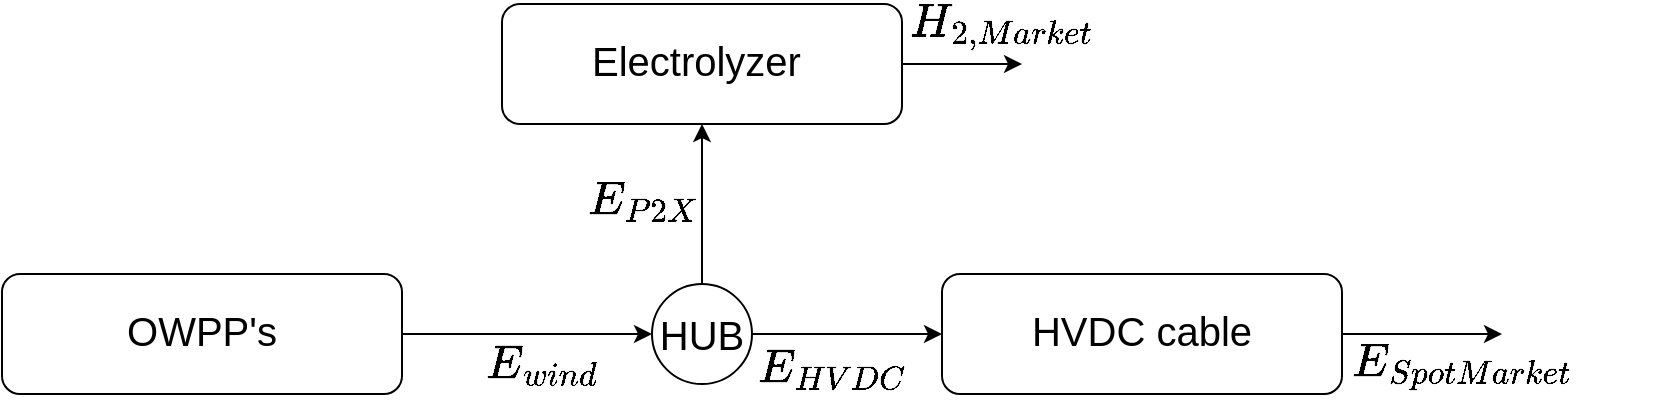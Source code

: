<mxfile version="14.4.3" type="device"><diagram id="OiIzkmkpj3xD-7UK7pPs" name="Page-1"><mxGraphModel dx="1278" dy="939" grid="1" gridSize="10" guides="1" tooltips="1" connect="1" arrows="1" fold="1" page="1" pageScale="1" pageWidth="827" pageHeight="1169" math="1" shadow="0"><root><mxCell id="0"/><mxCell id="1" parent="0"/><mxCell id="8nlkR-agfJpBV1ZyKKia-3" value="" style="edgeStyle=orthogonalEdgeStyle;rounded=0;orthogonalLoop=1;jettySize=auto;html=1;" edge="1" parent="1" source="8nlkR-agfJpBV1ZyKKia-1"><mxGeometry relative="1" as="geometry"><mxPoint x="560" y="350" as="targetPoint"/></mxGeometry></mxCell><mxCell id="8nlkR-agfJpBV1ZyKKia-1" value="&lt;p style=&quot;text-align: justify ; line-height: 100%&quot;&gt;&lt;font style=&quot;font-size: 20px&quot;&gt;Electrolyzer&amp;nbsp;&lt;/font&gt;&lt;/p&gt;" style="rounded=1;whiteSpace=wrap;html=1;horizontal=1;verticalAlign=middle;" vertex="1" parent="1"><mxGeometry x="300" y="320" width="200" height="60" as="geometry"/></mxCell><mxCell id="8nlkR-agfJpBV1ZyKKia-9" value="" style="edgeStyle=orthogonalEdgeStyle;rounded=0;orthogonalLoop=1;jettySize=auto;html=1;" edge="1" parent="1" source="8nlkR-agfJpBV1ZyKKia-8" target="8nlkR-agfJpBV1ZyKKia-1"><mxGeometry relative="1" as="geometry"/></mxCell><mxCell id="8nlkR-agfJpBV1ZyKKia-11" value="" style="edgeStyle=orthogonalEdgeStyle;rounded=0;orthogonalLoop=1;jettySize=auto;html=1;entryX=0;entryY=0.5;entryDx=0;entryDy=0;" edge="1" parent="1" source="8nlkR-agfJpBV1ZyKKia-8" target="8nlkR-agfJpBV1ZyKKia-12"><mxGeometry relative="1" as="geometry"><mxPoint x="510" y="485" as="targetPoint"/></mxGeometry></mxCell><mxCell id="8nlkR-agfJpBV1ZyKKia-8" value="&lt;font style=&quot;font-size: 20px&quot;&gt;HUB&lt;/font&gt;" style="ellipse;whiteSpace=wrap;html=1;" vertex="1" parent="1"><mxGeometry x="375" y="460" width="50" height="50" as="geometry"/></mxCell><mxCell id="8nlkR-agfJpBV1ZyKKia-28" value="" style="edgeStyle=orthogonalEdgeStyle;rounded=0;orthogonalLoop=1;jettySize=auto;html=1;" edge="1" parent="1" source="8nlkR-agfJpBV1ZyKKia-12"><mxGeometry relative="1" as="geometry"><mxPoint x="800" y="485" as="targetPoint"/></mxGeometry></mxCell><mxCell id="8nlkR-agfJpBV1ZyKKia-12" value="&lt;p style=&quot;text-align: justify ; line-height: 100%&quot;&gt;&lt;font style=&quot;font-size: 20px&quot;&gt;HVDC cable&lt;/font&gt;&lt;/p&gt;" style="rounded=1;whiteSpace=wrap;html=1;horizontal=1;verticalAlign=middle;" vertex="1" parent="1"><mxGeometry x="520" y="455" width="200" height="60" as="geometry"/></mxCell><mxCell id="8nlkR-agfJpBV1ZyKKia-15" value="" style="edgeStyle=orthogonalEdgeStyle;rounded=0;orthogonalLoop=1;jettySize=auto;html=1;" edge="1" parent="1" source="8nlkR-agfJpBV1ZyKKia-14" target="8nlkR-agfJpBV1ZyKKia-8"><mxGeometry relative="1" as="geometry"/></mxCell><mxCell id="8nlkR-agfJpBV1ZyKKia-14" value="&lt;p style=&quot;text-align: justify ; line-height: 100%&quot;&gt;&lt;span style=&quot;font-size: 20px&quot;&gt;OWPP's&lt;/span&gt;&lt;/p&gt;" style="rounded=1;whiteSpace=wrap;html=1;horizontal=1;verticalAlign=middle;" vertex="1" parent="1"><mxGeometry x="50" y="455" width="200" height="60" as="geometry"/></mxCell><mxCell id="8nlkR-agfJpBV1ZyKKia-19" value="&lt;span style=&quot;font-size: 20px ; background-color: rgb(255 , 255 , 255)&quot;&gt;$$E_{wind}$$&lt;br&gt;&lt;/span&gt;" style="text;html=1;align=center;verticalAlign=middle;resizable=0;points=[];autosize=1;" vertex="1" parent="1"><mxGeometry x="250" y="502" width="140" height="20" as="geometry"/></mxCell><mxCell id="8nlkR-agfJpBV1ZyKKia-20" value="&lt;span style=&quot;font-size: 20px ; background-color: rgb(255 , 255 , 255)&quot;&gt;$$E_{P2X}$$&lt;br&gt;&lt;/span&gt;" style="text;html=1;align=center;verticalAlign=middle;resizable=0;points=[];autosize=1;" vertex="1" parent="1"><mxGeometry x="300" y="420" width="140" height="20" as="geometry"/></mxCell><mxCell id="8nlkR-agfJpBV1ZyKKia-22" value="&lt;span style=&quot;font-size: 20px ; background-color: rgb(255 , 255 , 255)&quot;&gt;$$E_{HVDC}$$&lt;/span&gt;" style="text;html=1;align=center;verticalAlign=middle;resizable=0;points=[];autosize=1;" vertex="1" parent="1"><mxGeometry x="390" y="492" width="150" height="20" as="geometry"/></mxCell><mxCell id="8nlkR-agfJpBV1ZyKKia-26" value="&lt;span style=&quot;font-size: 20px ; background-color: rgb(255 , 255 , 255)&quot;&gt;$$H_{2,Market}$$&lt;/span&gt;" style="text;html=1;align=center;verticalAlign=middle;resizable=0;points=[];autosize=1;" vertex="1" parent="1"><mxGeometry x="460" y="320" width="180" height="20" as="geometry"/></mxCell><mxCell id="8nlkR-agfJpBV1ZyKKia-29" value="&lt;span style=&quot;font-size: 20px ; background-color: rgb(255 , 255 , 255)&quot;&gt;$$E_{Spot Market}$$&lt;/span&gt;" style="text;html=1;align=center;verticalAlign=middle;resizable=0;points=[];autosize=1;" vertex="1" parent="1"><mxGeometry x="675" y="490" width="210" height="20" as="geometry"/></mxCell></root></mxGraphModel></diagram></mxfile>